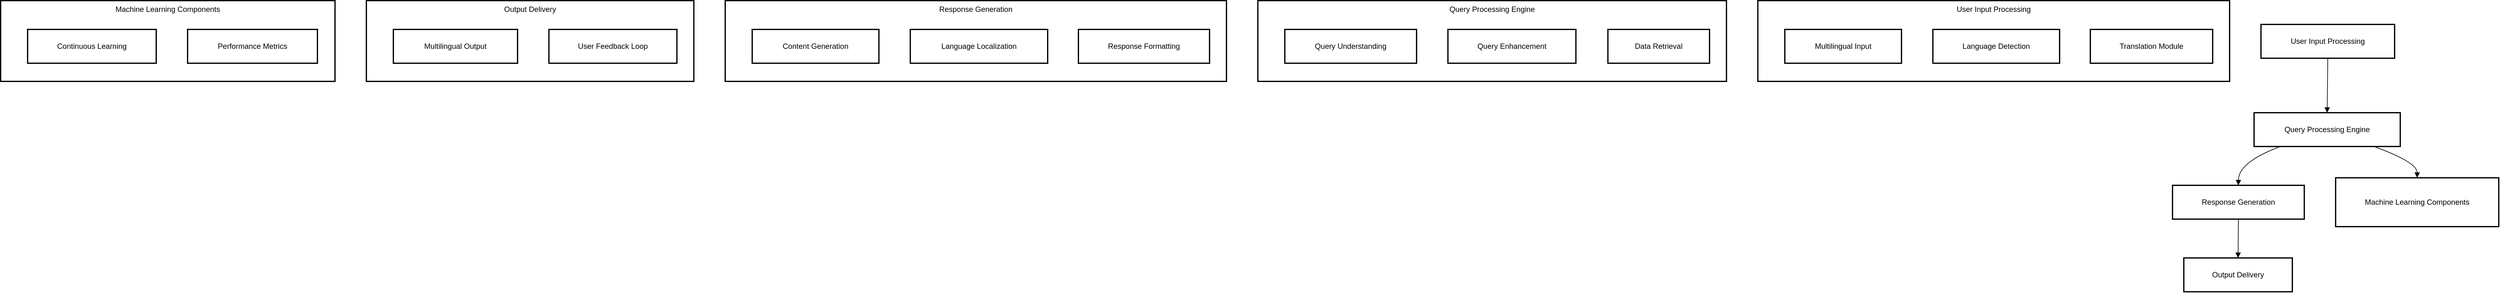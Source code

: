 <mxfile version="26.2.2">
  <diagram name="Page-1" id="BBKO3g1tJCXw09txULzw">
    <mxGraphModel>
      <root>
        <mxCell id="0" />
        <mxCell id="1" parent="0" />
        <mxCell id="2" value="Machine Learning Components" style="whiteSpace=wrap;strokeWidth=2;verticalAlign=top;" vertex="1" parent="1">
          <mxGeometry x="8" y="8" width="533" height="129" as="geometry" />
        </mxCell>
        <mxCell id="3" value="Continuous Learning" style="whiteSpace=wrap;strokeWidth=2;" vertex="1" parent="2">
          <mxGeometry x="43" y="46" width="205" height="54" as="geometry" />
        </mxCell>
        <mxCell id="4" value="Performance Metrics" style="whiteSpace=wrap;strokeWidth=2;" vertex="1" parent="2">
          <mxGeometry x="298" y="46" width="207" height="54" as="geometry" />
        </mxCell>
        <mxCell id="5" value="Output Delivery" style="whiteSpace=wrap;strokeWidth=2;verticalAlign=top;" vertex="1" parent="1">
          <mxGeometry x="591" y="8" width="522" height="129" as="geometry" />
        </mxCell>
        <mxCell id="6" value="Multilingual Output" style="whiteSpace=wrap;strokeWidth=2;" vertex="1" parent="5">
          <mxGeometry x="43" y="46" width="198" height="54" as="geometry" />
        </mxCell>
        <mxCell id="7" value="User Feedback Loop" style="whiteSpace=wrap;strokeWidth=2;" vertex="1" parent="5">
          <mxGeometry x="291" y="46" width="204" height="54" as="geometry" />
        </mxCell>
        <mxCell id="8" value="Response Generation" style="whiteSpace=wrap;strokeWidth=2;verticalAlign=top;" vertex="1" parent="1">
          <mxGeometry x="1163" y="8" width="799" height="129" as="geometry" />
        </mxCell>
        <mxCell id="9" value="Content Generation" style="whiteSpace=wrap;strokeWidth=2;" vertex="1" parent="8">
          <mxGeometry x="43" y="46" width="202" height="54" as="geometry" />
        </mxCell>
        <mxCell id="10" value="Language Localization" style="whiteSpace=wrap;strokeWidth=2;" vertex="1" parent="8">
          <mxGeometry x="295" y="46" width="219" height="54" as="geometry" />
        </mxCell>
        <mxCell id="11" value="Response Formatting" style="whiteSpace=wrap;strokeWidth=2;" vertex="1" parent="8">
          <mxGeometry x="563" y="46" width="209" height="54" as="geometry" />
        </mxCell>
        <mxCell id="12" value="Query Processing Engine" style="whiteSpace=wrap;strokeWidth=2;verticalAlign=top;" vertex="1" parent="1">
          <mxGeometry x="2012" y="8" width="747" height="129" as="geometry" />
        </mxCell>
        <mxCell id="13" value="Query Understanding" style="whiteSpace=wrap;strokeWidth=2;" vertex="1" parent="12">
          <mxGeometry x="43" y="46" width="210" height="54" as="geometry" />
        </mxCell>
        <mxCell id="14" value="Query Enhancement" style="whiteSpace=wrap;strokeWidth=2;" vertex="1" parent="12">
          <mxGeometry x="303" y="46" width="204" height="54" as="geometry" />
        </mxCell>
        <mxCell id="15" value="Data Retrieval" style="whiteSpace=wrap;strokeWidth=2;" vertex="1" parent="12">
          <mxGeometry x="558" y="46" width="162" height="54" as="geometry" />
        </mxCell>
        <mxCell id="16" value="User Input Processing" style="whiteSpace=wrap;strokeWidth=2;verticalAlign=top;" vertex="1" parent="1">
          <mxGeometry x="2809" y="8" width="752" height="129" as="geometry" />
        </mxCell>
        <mxCell id="17" value="Multilingual Input" style="whiteSpace=wrap;strokeWidth=2;" vertex="1" parent="16">
          <mxGeometry x="43" y="46" width="186" height="54" as="geometry" />
        </mxCell>
        <mxCell id="18" value="Language Detection" style="whiteSpace=wrap;strokeWidth=2;" vertex="1" parent="16">
          <mxGeometry x="279" y="46" width="202" height="54" as="geometry" />
        </mxCell>
        <mxCell id="19" value="Translation Module" style="whiteSpace=wrap;strokeWidth=2;" vertex="1" parent="16">
          <mxGeometry x="530" y="46" width="195" height="54" as="geometry" />
        </mxCell>
        <mxCell id="20" value="User Input Processing" style="whiteSpace=wrap;strokeWidth=2;" vertex="1" parent="1">
          <mxGeometry x="3611" y="46" width="213" height="54" as="geometry" />
        </mxCell>
        <mxCell id="21" value="Query Processing Engine" style="whiteSpace=wrap;strokeWidth=2;" vertex="1" parent="1">
          <mxGeometry x="3600" y="187" width="233" height="54" as="geometry" />
        </mxCell>
        <mxCell id="22" value="Response Generation" style="whiteSpace=wrap;strokeWidth=2;" vertex="1" parent="1">
          <mxGeometry x="3470" y="303" width="210" height="54" as="geometry" />
        </mxCell>
        <mxCell id="23" value="Output Delivery" style="whiteSpace=wrap;strokeWidth=2;" vertex="1" parent="1">
          <mxGeometry x="3488" y="419" width="173" height="54" as="geometry" />
        </mxCell>
        <mxCell id="24" value="Machine Learning Components" style="whiteSpace=wrap;strokeWidth=2;" vertex="1" parent="1">
          <mxGeometry x="3730" y="291" width="260" height="78" as="geometry" />
        </mxCell>
        <mxCell id="25" value="" style="curved=1;startArrow=none;endArrow=block;exitX=0.5;exitY=0.99;entryX=0.5;entryY=0;" edge="1" parent="1" source="20" target="21">
          <mxGeometry relative="1" as="geometry">
            <Array as="points" />
          </mxGeometry>
        </mxCell>
        <mxCell id="26" value="" style="curved=1;startArrow=none;endArrow=block;exitX=0.18;exitY=1;entryX=0.5;entryY=0;" edge="1" parent="1" source="21" target="22">
          <mxGeometry relative="1" as="geometry">
            <Array as="points">
              <mxPoint x="3575" y="266" />
            </Array>
          </mxGeometry>
        </mxCell>
        <mxCell id="27" value="" style="curved=1;startArrow=none;endArrow=block;exitX=0.5;exitY=1;entryX=0.5;entryY=0;" edge="1" parent="1" source="22" target="23">
          <mxGeometry relative="1" as="geometry">
            <Array as="points" />
          </mxGeometry>
        </mxCell>
        <mxCell id="28" value="" style="curved=1;startArrow=none;endArrow=block;exitX=0.82;exitY=1;entryX=0.5;entryY=0;" edge="1" parent="1" source="21" target="24">
          <mxGeometry relative="1" as="geometry">
            <Array as="points">
              <mxPoint x="3860" y="266" />
            </Array>
          </mxGeometry>
        </mxCell>
      </root>
    </mxGraphModel>
  </diagram>
</mxfile>
